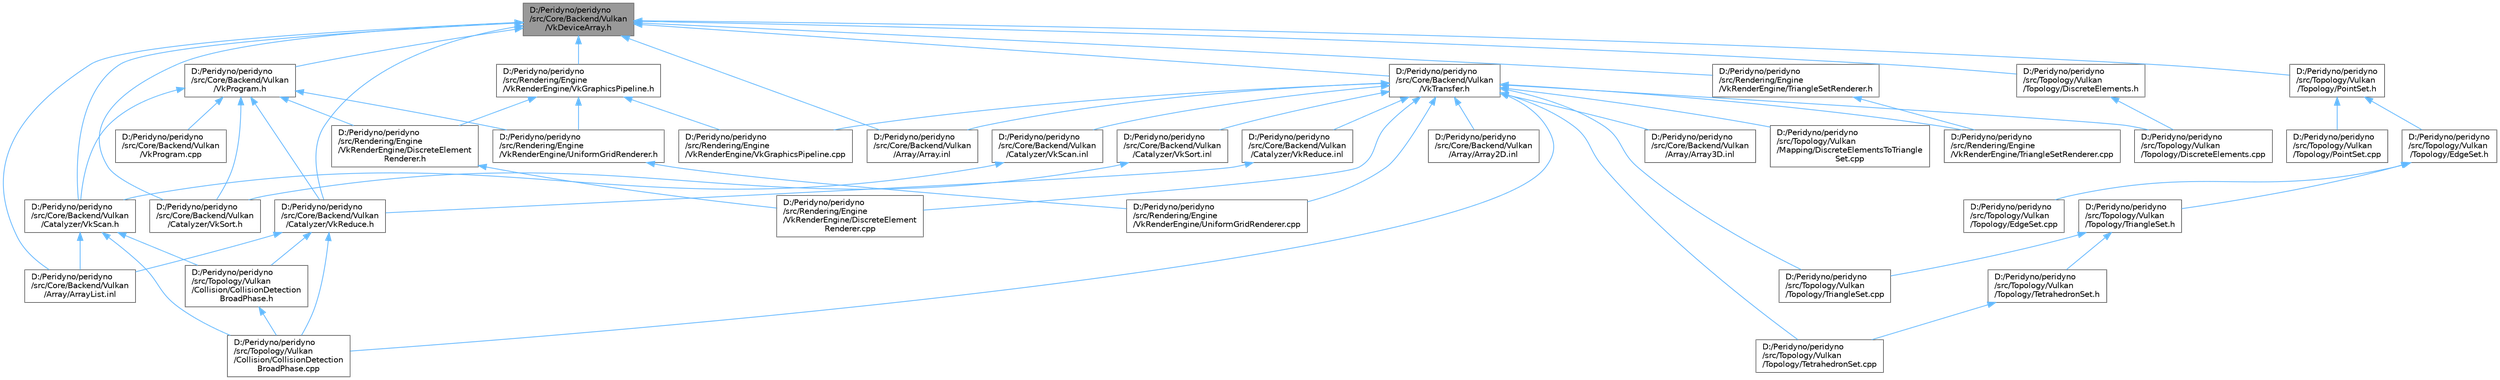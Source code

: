 digraph "D:/Peridyno/peridyno/src/Core/Backend/Vulkan/VkDeviceArray.h"
{
 // LATEX_PDF_SIZE
  bgcolor="transparent";
  edge [fontname=Helvetica,fontsize=10,labelfontname=Helvetica,labelfontsize=10];
  node [fontname=Helvetica,fontsize=10,shape=box,height=0.2,width=0.4];
  Node1 [id="Node000001",label="D:/Peridyno/peridyno\l/src/Core/Backend/Vulkan\l/VkDeviceArray.h",height=0.2,width=0.4,color="gray40", fillcolor="grey60", style="filled", fontcolor="black",tooltip=" "];
  Node1 -> Node2 [id="edge1_Node000001_Node000002",dir="back",color="steelblue1",style="solid",tooltip=" "];
  Node2 [id="Node000002",label="D:/Peridyno/peridyno\l/src/Core/Backend/Vulkan\l/Array/Array.inl",height=0.2,width=0.4,color="grey40", fillcolor="white", style="filled",URL="$_vulkan_2_array_2_array_8inl.html",tooltip=" "];
  Node1 -> Node3 [id="edge2_Node000001_Node000003",dir="back",color="steelblue1",style="solid",tooltip=" "];
  Node3 [id="Node000003",label="D:/Peridyno/peridyno\l/src/Core/Backend/Vulkan\l/Array/ArrayList.inl",height=0.2,width=0.4,color="grey40", fillcolor="white", style="filled",URL="$_vulkan_2_array_2_array_list_8inl.html",tooltip=" "];
  Node1 -> Node4 [id="edge3_Node000001_Node000004",dir="back",color="steelblue1",style="solid",tooltip=" "];
  Node4 [id="Node000004",label="D:/Peridyno/peridyno\l/src/Core/Backend/Vulkan\l/Catalyzer/VkReduce.h",height=0.2,width=0.4,color="grey40", fillcolor="white", style="filled",URL="$_vk_reduce_8h.html",tooltip=" "];
  Node4 -> Node3 [id="edge4_Node000004_Node000003",dir="back",color="steelblue1",style="solid",tooltip=" "];
  Node4 -> Node5 [id="edge5_Node000004_Node000005",dir="back",color="steelblue1",style="solid",tooltip=" "];
  Node5 [id="Node000005",label="D:/Peridyno/peridyno\l/src/Topology/Vulkan\l/Collision/CollisionDetection\lBroadPhase.cpp",height=0.2,width=0.4,color="grey40", fillcolor="white", style="filled",URL="$_collision_detection_broad_phase_8cpp.html",tooltip=" "];
  Node4 -> Node6 [id="edge6_Node000004_Node000006",dir="back",color="steelblue1",style="solid",tooltip=" "];
  Node6 [id="Node000006",label="D:/Peridyno/peridyno\l/src/Topology/Vulkan\l/Collision/CollisionDetection\lBroadPhase.h",height=0.2,width=0.4,color="grey40", fillcolor="white", style="filled",URL="$_vulkan_2_collision_2_collision_detection_broad_phase_8h.html",tooltip=" "];
  Node6 -> Node5 [id="edge7_Node000006_Node000005",dir="back",color="steelblue1",style="solid",tooltip=" "];
  Node1 -> Node7 [id="edge8_Node000001_Node000007",dir="back",color="steelblue1",style="solid",tooltip=" "];
  Node7 [id="Node000007",label="D:/Peridyno/peridyno\l/src/Core/Backend/Vulkan\l/Catalyzer/VkScan.h",height=0.2,width=0.4,color="grey40", fillcolor="white", style="filled",URL="$_vk_scan_8h.html",tooltip=" "];
  Node7 -> Node3 [id="edge9_Node000007_Node000003",dir="back",color="steelblue1",style="solid",tooltip=" "];
  Node7 -> Node5 [id="edge10_Node000007_Node000005",dir="back",color="steelblue1",style="solid",tooltip=" "];
  Node7 -> Node6 [id="edge11_Node000007_Node000006",dir="back",color="steelblue1",style="solid",tooltip=" "];
  Node1 -> Node8 [id="edge12_Node000001_Node000008",dir="back",color="steelblue1",style="solid",tooltip=" "];
  Node8 [id="Node000008",label="D:/Peridyno/peridyno\l/src/Core/Backend/Vulkan\l/Catalyzer/VkSort.h",height=0.2,width=0.4,color="grey40", fillcolor="white", style="filled",URL="$_vk_sort_8h.html",tooltip=" "];
  Node1 -> Node9 [id="edge13_Node000001_Node000009",dir="back",color="steelblue1",style="solid",tooltip=" "];
  Node9 [id="Node000009",label="D:/Peridyno/peridyno\l/src/Core/Backend/Vulkan\l/VkProgram.h",height=0.2,width=0.4,color="grey40", fillcolor="white", style="filled",URL="$_vk_program_8h.html",tooltip=" "];
  Node9 -> Node4 [id="edge14_Node000009_Node000004",dir="back",color="steelblue1",style="solid",tooltip=" "];
  Node9 -> Node7 [id="edge15_Node000009_Node000007",dir="back",color="steelblue1",style="solid",tooltip=" "];
  Node9 -> Node8 [id="edge16_Node000009_Node000008",dir="back",color="steelblue1",style="solid",tooltip=" "];
  Node9 -> Node10 [id="edge17_Node000009_Node000010",dir="back",color="steelblue1",style="solid",tooltip=" "];
  Node10 [id="Node000010",label="D:/Peridyno/peridyno\l/src/Core/Backend/Vulkan\l/VkProgram.cpp",height=0.2,width=0.4,color="grey40", fillcolor="white", style="filled",URL="$_vk_program_8cpp.html",tooltip=" "];
  Node9 -> Node11 [id="edge18_Node000009_Node000011",dir="back",color="steelblue1",style="solid",tooltip=" "];
  Node11 [id="Node000011",label="D:/Peridyno/peridyno\l/src/Rendering/Engine\l/VkRenderEngine/DiscreteElement\lRenderer.h",height=0.2,width=0.4,color="grey40", fillcolor="white", style="filled",URL="$_discrete_element_renderer_8h.html",tooltip=" "];
  Node11 -> Node12 [id="edge19_Node000011_Node000012",dir="back",color="steelblue1",style="solid",tooltip=" "];
  Node12 [id="Node000012",label="D:/Peridyno/peridyno\l/src/Rendering/Engine\l/VkRenderEngine/DiscreteElement\lRenderer.cpp",height=0.2,width=0.4,color="grey40", fillcolor="white", style="filled",URL="$_discrete_element_renderer_8cpp.html",tooltip=" "];
  Node9 -> Node13 [id="edge20_Node000009_Node000013",dir="back",color="steelblue1",style="solid",tooltip=" "];
  Node13 [id="Node000013",label="D:/Peridyno/peridyno\l/src/Rendering/Engine\l/VkRenderEngine/UniformGridRenderer.h",height=0.2,width=0.4,color="grey40", fillcolor="white", style="filled",URL="$_uniform_grid_renderer_8h.html",tooltip=" "];
  Node13 -> Node14 [id="edge21_Node000013_Node000014",dir="back",color="steelblue1",style="solid",tooltip=" "];
  Node14 [id="Node000014",label="D:/Peridyno/peridyno\l/src/Rendering/Engine\l/VkRenderEngine/UniformGridRenderer.cpp",height=0.2,width=0.4,color="grey40", fillcolor="white", style="filled",URL="$_uniform_grid_renderer_8cpp.html",tooltip=" "];
  Node1 -> Node15 [id="edge22_Node000001_Node000015",dir="back",color="steelblue1",style="solid",tooltip=" "];
  Node15 [id="Node000015",label="D:/Peridyno/peridyno\l/src/Core/Backend/Vulkan\l/VkTransfer.h",height=0.2,width=0.4,color="grey40", fillcolor="white", style="filled",URL="$_vk_transfer_8h.html",tooltip=" "];
  Node15 -> Node2 [id="edge23_Node000015_Node000002",dir="back",color="steelblue1",style="solid",tooltip=" "];
  Node15 -> Node16 [id="edge24_Node000015_Node000016",dir="back",color="steelblue1",style="solid",tooltip=" "];
  Node16 [id="Node000016",label="D:/Peridyno/peridyno\l/src/Core/Backend/Vulkan\l/Array/Array2D.inl",height=0.2,width=0.4,color="grey40", fillcolor="white", style="filled",URL="$_vulkan_2_array_2_array2_d_8inl.html",tooltip=" "];
  Node15 -> Node17 [id="edge25_Node000015_Node000017",dir="back",color="steelblue1",style="solid",tooltip=" "];
  Node17 [id="Node000017",label="D:/Peridyno/peridyno\l/src/Core/Backend/Vulkan\l/Array/Array3D.inl",height=0.2,width=0.4,color="grey40", fillcolor="white", style="filled",URL="$_vulkan_2_array_2_array3_d_8inl.html",tooltip=" "];
  Node15 -> Node18 [id="edge26_Node000015_Node000018",dir="back",color="steelblue1",style="solid",tooltip=" "];
  Node18 [id="Node000018",label="D:/Peridyno/peridyno\l/src/Core/Backend/Vulkan\l/Catalyzer/VkReduce.inl",height=0.2,width=0.4,color="grey40", fillcolor="white", style="filled",URL="$_vk_reduce_8inl.html",tooltip=" "];
  Node18 -> Node4 [id="edge27_Node000018_Node000004",dir="back",color="steelblue1",style="solid",tooltip=" "];
  Node15 -> Node19 [id="edge28_Node000015_Node000019",dir="back",color="steelblue1",style="solid",tooltip=" "];
  Node19 [id="Node000019",label="D:/Peridyno/peridyno\l/src/Core/Backend/Vulkan\l/Catalyzer/VkScan.inl",height=0.2,width=0.4,color="grey40", fillcolor="white", style="filled",URL="$_vk_scan_8inl.html",tooltip=" "];
  Node19 -> Node7 [id="edge29_Node000019_Node000007",dir="back",color="steelblue1",style="solid",tooltip=" "];
  Node15 -> Node20 [id="edge30_Node000015_Node000020",dir="back",color="steelblue1",style="solid",tooltip=" "];
  Node20 [id="Node000020",label="D:/Peridyno/peridyno\l/src/Core/Backend/Vulkan\l/Catalyzer/VkSort.inl",height=0.2,width=0.4,color="grey40", fillcolor="white", style="filled",URL="$_vk_sort_8inl.html",tooltip=" "];
  Node20 -> Node8 [id="edge31_Node000020_Node000008",dir="back",color="steelblue1",style="solid",tooltip=" "];
  Node15 -> Node12 [id="edge32_Node000015_Node000012",dir="back",color="steelblue1",style="solid",tooltip=" "];
  Node15 -> Node21 [id="edge33_Node000015_Node000021",dir="back",color="steelblue1",style="solid",tooltip=" "];
  Node21 [id="Node000021",label="D:/Peridyno/peridyno\l/src/Rendering/Engine\l/VkRenderEngine/TriangleSetRenderer.cpp",height=0.2,width=0.4,color="grey40", fillcolor="white", style="filled",URL="$_triangle_set_renderer_8cpp.html",tooltip=" "];
  Node15 -> Node14 [id="edge34_Node000015_Node000014",dir="back",color="steelblue1",style="solid",tooltip=" "];
  Node15 -> Node22 [id="edge35_Node000015_Node000022",dir="back",color="steelblue1",style="solid",tooltip=" "];
  Node22 [id="Node000022",label="D:/Peridyno/peridyno\l/src/Rendering/Engine\l/VkRenderEngine/VkGraphicsPipeline.cpp",height=0.2,width=0.4,color="grey40", fillcolor="white", style="filled",URL="$_vk_graphics_pipeline_8cpp.html",tooltip=" "];
  Node15 -> Node5 [id="edge36_Node000015_Node000005",dir="back",color="steelblue1",style="solid",tooltip=" "];
  Node15 -> Node23 [id="edge37_Node000015_Node000023",dir="back",color="steelblue1",style="solid",tooltip=" "];
  Node23 [id="Node000023",label="D:/Peridyno/peridyno\l/src/Topology/Vulkan\l/Mapping/DiscreteElementsToTriangle\lSet.cpp",height=0.2,width=0.4,color="grey40", fillcolor="white", style="filled",URL="$_discrete_elements_to_triangle_set_8cpp.html",tooltip=" "];
  Node15 -> Node24 [id="edge38_Node000015_Node000024",dir="back",color="steelblue1",style="solid",tooltip=" "];
  Node24 [id="Node000024",label="D:/Peridyno/peridyno\l/src/Topology/Vulkan\l/Topology/DiscreteElements.cpp",height=0.2,width=0.4,color="grey40", fillcolor="white", style="filled",URL="$_discrete_elements_8cpp.html",tooltip=" "];
  Node15 -> Node25 [id="edge39_Node000015_Node000025",dir="back",color="steelblue1",style="solid",tooltip=" "];
  Node25 [id="Node000025",label="D:/Peridyno/peridyno\l/src/Topology/Vulkan\l/Topology/TetrahedronSet.cpp",height=0.2,width=0.4,color="grey40", fillcolor="white", style="filled",URL="$_tetrahedron_set_8cpp.html",tooltip=" "];
  Node15 -> Node26 [id="edge40_Node000015_Node000026",dir="back",color="steelblue1",style="solid",tooltip=" "];
  Node26 [id="Node000026",label="D:/Peridyno/peridyno\l/src/Topology/Vulkan\l/Topology/TriangleSet.cpp",height=0.2,width=0.4,color="grey40", fillcolor="white", style="filled",URL="$_triangle_set_8cpp.html",tooltip=" "];
  Node1 -> Node27 [id="edge41_Node000001_Node000027",dir="back",color="steelblue1",style="solid",tooltip=" "];
  Node27 [id="Node000027",label="D:/Peridyno/peridyno\l/src/Rendering/Engine\l/VkRenderEngine/TriangleSetRenderer.h",height=0.2,width=0.4,color="grey40", fillcolor="white", style="filled",URL="$_triangle_set_renderer_8h.html",tooltip=" "];
  Node27 -> Node21 [id="edge42_Node000027_Node000021",dir="back",color="steelblue1",style="solid",tooltip=" "];
  Node1 -> Node28 [id="edge43_Node000001_Node000028",dir="back",color="steelblue1",style="solid",tooltip=" "];
  Node28 [id="Node000028",label="D:/Peridyno/peridyno\l/src/Rendering/Engine\l/VkRenderEngine/VkGraphicsPipeline.h",height=0.2,width=0.4,color="grey40", fillcolor="white", style="filled",URL="$_vk_graphics_pipeline_8h.html",tooltip=" "];
  Node28 -> Node11 [id="edge44_Node000028_Node000011",dir="back",color="steelblue1",style="solid",tooltip=" "];
  Node28 -> Node13 [id="edge45_Node000028_Node000013",dir="back",color="steelblue1",style="solid",tooltip=" "];
  Node28 -> Node22 [id="edge46_Node000028_Node000022",dir="back",color="steelblue1",style="solid",tooltip=" "];
  Node1 -> Node29 [id="edge47_Node000001_Node000029",dir="back",color="steelblue1",style="solid",tooltip=" "];
  Node29 [id="Node000029",label="D:/Peridyno/peridyno\l/src/Topology/Vulkan\l/Topology/DiscreteElements.h",height=0.2,width=0.4,color="grey40", fillcolor="white", style="filled",URL="$_vulkan_2_topology_2_discrete_elements_8h.html",tooltip=" "];
  Node29 -> Node24 [id="edge48_Node000029_Node000024",dir="back",color="steelblue1",style="solid",tooltip=" "];
  Node1 -> Node30 [id="edge49_Node000001_Node000030",dir="back",color="steelblue1",style="solid",tooltip=" "];
  Node30 [id="Node000030",label="D:/Peridyno/peridyno\l/src/Topology/Vulkan\l/Topology/PointSet.h",height=0.2,width=0.4,color="grey40", fillcolor="white", style="filled",URL="$_vulkan_2_topology_2_point_set_8h.html",tooltip=" "];
  Node30 -> Node31 [id="edge50_Node000030_Node000031",dir="back",color="steelblue1",style="solid",tooltip=" "];
  Node31 [id="Node000031",label="D:/Peridyno/peridyno\l/src/Topology/Vulkan\l/Topology/EdgeSet.h",height=0.2,width=0.4,color="grey40", fillcolor="white", style="filled",URL="$_vulkan_2_topology_2_edge_set_8h.html",tooltip=" "];
  Node31 -> Node32 [id="edge51_Node000031_Node000032",dir="back",color="steelblue1",style="solid",tooltip=" "];
  Node32 [id="Node000032",label="D:/Peridyno/peridyno\l/src/Topology/Vulkan\l/Topology/EdgeSet.cpp",height=0.2,width=0.4,color="grey40", fillcolor="white", style="filled",URL="$_edge_set_8cpp.html",tooltip=" "];
  Node31 -> Node33 [id="edge52_Node000031_Node000033",dir="back",color="steelblue1",style="solid",tooltip=" "];
  Node33 [id="Node000033",label="D:/Peridyno/peridyno\l/src/Topology/Vulkan\l/Topology/TriangleSet.h",height=0.2,width=0.4,color="grey40", fillcolor="white", style="filled",URL="$_vulkan_2_topology_2_triangle_set_8h.html",tooltip=" "];
  Node33 -> Node34 [id="edge53_Node000033_Node000034",dir="back",color="steelblue1",style="solid",tooltip=" "];
  Node34 [id="Node000034",label="D:/Peridyno/peridyno\l/src/Topology/Vulkan\l/Topology/TetrahedronSet.h",height=0.2,width=0.4,color="grey40", fillcolor="white", style="filled",URL="$_vulkan_2_topology_2_tetrahedron_set_8h.html",tooltip=" "];
  Node34 -> Node25 [id="edge54_Node000034_Node000025",dir="back",color="steelblue1",style="solid",tooltip=" "];
  Node33 -> Node26 [id="edge55_Node000033_Node000026",dir="back",color="steelblue1",style="solid",tooltip=" "];
  Node30 -> Node35 [id="edge56_Node000030_Node000035",dir="back",color="steelblue1",style="solid",tooltip=" "];
  Node35 [id="Node000035",label="D:/Peridyno/peridyno\l/src/Topology/Vulkan\l/Topology/PointSet.cpp",height=0.2,width=0.4,color="grey40", fillcolor="white", style="filled",URL="$_point_set_8cpp.html",tooltip=" "];
}
